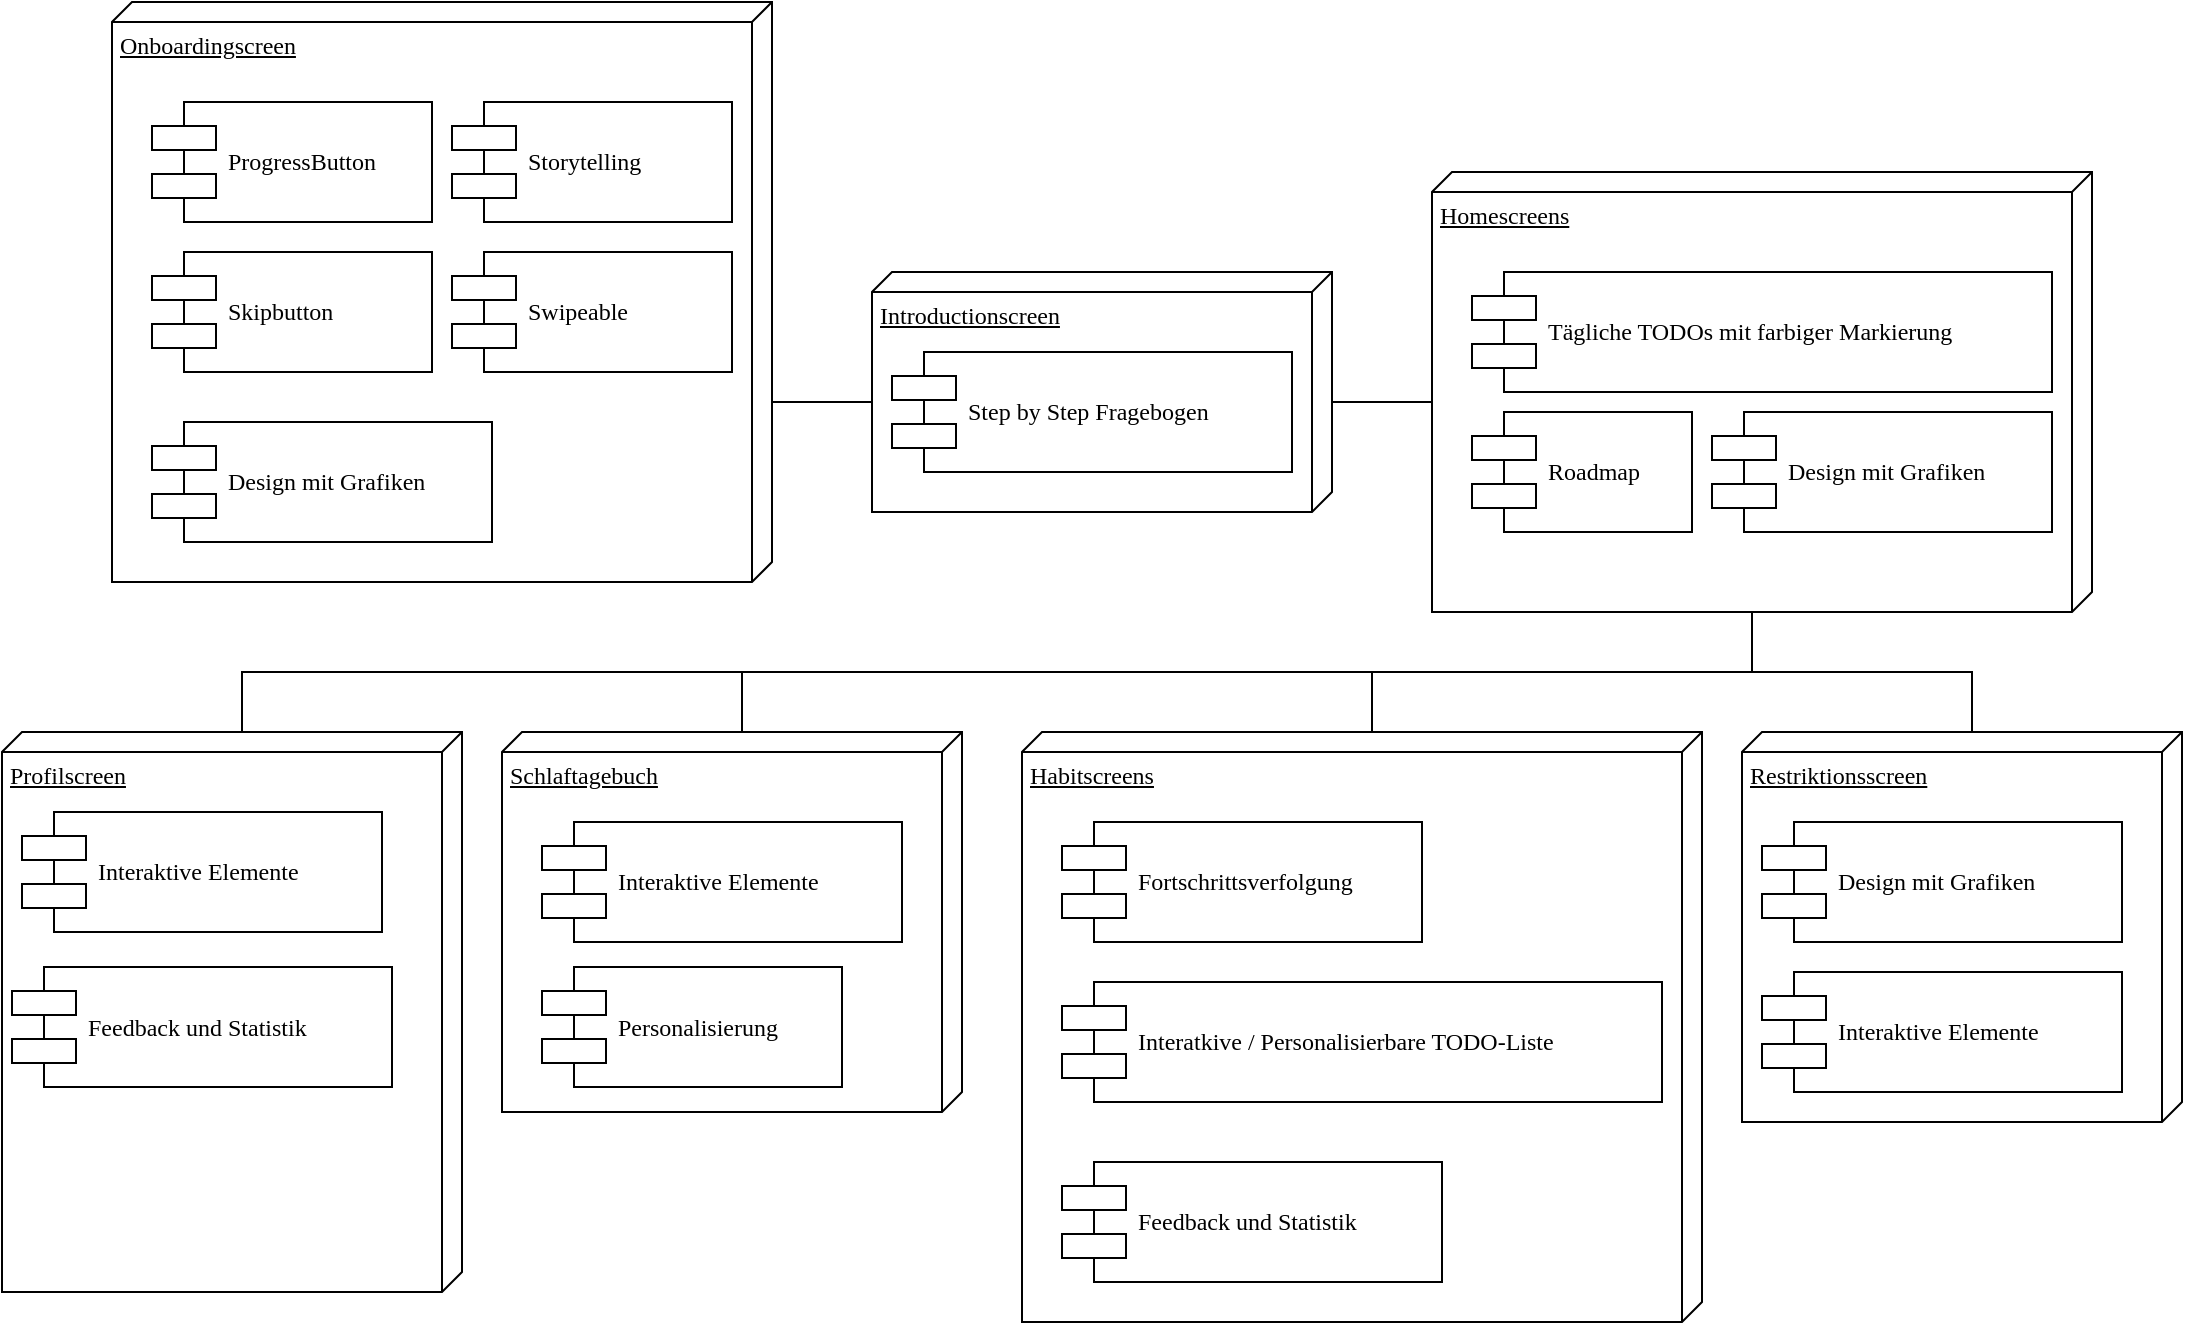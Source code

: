 <mxfile version="20.8.3" type="github">
  <diagram name="Page-1" id="5f0bae14-7c28-e335-631c-24af17079c00">
    <mxGraphModel dx="1548" dy="851" grid="1" gridSize="10" guides="1" tooltips="1" connect="1" arrows="1" fold="1" page="1" pageScale="1" pageWidth="1100" pageHeight="850" background="none" math="0" shadow="0">
      <root>
        <mxCell id="0" />
        <mxCell id="1" parent="0" />
        <mxCell id="39150e848f15840c-1" value="Onboardingscreen" style="verticalAlign=top;align=left;spacingTop=8;spacingLeft=2;spacingRight=12;shape=cube;size=10;direction=south;fontStyle=4;html=1;rounded=0;shadow=0;comic=0;labelBackgroundColor=none;strokeWidth=1;fontFamily=Verdana;fontSize=12" parent="1" vertex="1">
          <mxGeometry x="60" y="15" width="330" height="290" as="geometry" />
        </mxCell>
        <mxCell id="39150e848f15840c-2" value="Homescreens" style="verticalAlign=top;align=left;spacingTop=8;spacingLeft=2;spacingRight=12;shape=cube;size=10;direction=south;fontStyle=4;html=1;rounded=0;shadow=0;comic=0;labelBackgroundColor=none;strokeWidth=1;fontFamily=Verdana;fontSize=12" parent="1" vertex="1">
          <mxGeometry x="720" y="100" width="330" height="220" as="geometry" />
        </mxCell>
        <mxCell id="39150e848f15840c-3" value="Introductionscreen" style="verticalAlign=top;align=left;spacingTop=8;spacingLeft=2;spacingRight=12;shape=cube;size=10;direction=south;fontStyle=4;html=1;rounded=0;shadow=0;comic=0;labelBackgroundColor=none;strokeWidth=1;fontFamily=Verdana;fontSize=12" parent="1" vertex="1">
          <mxGeometry x="440" y="150" width="230" height="120" as="geometry" />
        </mxCell>
        <mxCell id="39150e848f15840c-7" value="Tägliche TODOs mit farbiger Markierung" style="shape=component;align=left;spacingLeft=36;rounded=0;shadow=0;comic=0;labelBackgroundColor=none;strokeWidth=1;fontFamily=Verdana;fontSize=12;html=1;" parent="1" vertex="1">
          <mxGeometry x="740" y="150" width="290" height="60" as="geometry" />
        </mxCell>
        <mxCell id="39150e848f15840c-10" value="ProgressButton" style="shape=component;align=left;spacingLeft=36;rounded=0;shadow=0;comic=0;labelBackgroundColor=none;strokeWidth=1;fontFamily=Verdana;fontSize=12;html=1;" parent="1" vertex="1">
          <mxGeometry x="80" y="65" width="140" height="60" as="geometry" />
        </mxCell>
        <mxCell id="39150e848f15840c-17" style="edgeStyle=orthogonalEdgeStyle;rounded=0;html=1;labelBackgroundColor=none;startArrow=none;startFill=0;startSize=8;endArrow=none;endFill=0;endSize=16;fontFamily=Verdana;fontSize=12;entryX=0;entryY=0;entryDx=115;entryDy=330;entryPerimeter=0;" parent="1" source="39150e848f15840c-3" target="39150e848f15840c-2" edge="1">
          <mxGeometry relative="1" as="geometry">
            <Array as="points">
              <mxPoint x="640" y="215" />
              <mxPoint x="640" y="215" />
            </Array>
            <mxPoint x="645" y="10" as="targetPoint" />
          </mxGeometry>
        </mxCell>
        <mxCell id="39150e848f15840c-18" style="edgeStyle=orthogonalEdgeStyle;rounded=0;html=1;labelBackgroundColor=none;startArrow=none;startFill=0;startSize=8;endArrow=none;endFill=0;endSize=16;fontFamily=Verdana;fontSize=12;exitX=0;exitY=0;exitDx=65;exitDy=230;exitPerimeter=0;" parent="1" source="39150e848f15840c-3" target="39150e848f15840c-1" edge="1">
          <mxGeometry relative="1" as="geometry">
            <Array as="points">
              <mxPoint x="340" y="215" />
              <mxPoint x="340" y="215" />
            </Array>
            <mxPoint x="320" y="-55" as="sourcePoint" />
          </mxGeometry>
        </mxCell>
        <mxCell id="GZp-4GX_bm0-hnHdVh08-3" value="Skipbutton" style="shape=component;align=left;spacingLeft=36;rounded=0;shadow=0;comic=0;labelBackgroundColor=none;strokeWidth=1;fontFamily=Verdana;fontSize=12;html=1;" vertex="1" parent="1">
          <mxGeometry x="80" y="140" width="140" height="60" as="geometry" />
        </mxCell>
        <mxCell id="GZp-4GX_bm0-hnHdVh08-4" value="Swipeable" style="shape=component;align=left;spacingLeft=36;rounded=0;shadow=0;comic=0;labelBackgroundColor=none;strokeWidth=1;fontFamily=Verdana;fontSize=12;html=1;" vertex="1" parent="1">
          <mxGeometry x="230" y="140" width="140" height="60" as="geometry" />
        </mxCell>
        <mxCell id="GZp-4GX_bm0-hnHdVh08-5" value="Storytelling" style="shape=component;align=left;spacingLeft=36;rounded=0;shadow=0;comic=0;labelBackgroundColor=none;strokeWidth=1;fontFamily=Verdana;fontSize=12;html=1;" vertex="1" parent="1">
          <mxGeometry x="230" y="65" width="140" height="60" as="geometry" />
        </mxCell>
        <mxCell id="GZp-4GX_bm0-hnHdVh08-6" value="Step by Step Fragebogen" style="shape=component;align=left;spacingLeft=36;rounded=0;shadow=0;comic=0;labelBackgroundColor=none;strokeWidth=1;fontFamily=Verdana;fontSize=12;html=1;" vertex="1" parent="1">
          <mxGeometry x="450" y="190" width="200" height="60" as="geometry" />
        </mxCell>
        <mxCell id="GZp-4GX_bm0-hnHdVh08-7" value="Roadmap" style="shape=component;align=left;spacingLeft=36;rounded=0;shadow=0;comic=0;labelBackgroundColor=none;strokeWidth=1;fontFamily=Verdana;fontSize=12;html=1;" vertex="1" parent="1">
          <mxGeometry x="740" y="220" width="110" height="60" as="geometry" />
        </mxCell>
        <mxCell id="GZp-4GX_bm0-hnHdVh08-10" value="Habitscreens" style="verticalAlign=top;align=left;spacingTop=8;spacingLeft=2;spacingRight=12;shape=cube;size=10;direction=south;fontStyle=4;html=1;rounded=0;shadow=0;comic=0;labelBackgroundColor=none;strokeWidth=1;fontFamily=Verdana;fontSize=12" vertex="1" parent="1">
          <mxGeometry x="515" y="380" width="340" height="295" as="geometry" />
        </mxCell>
        <mxCell id="GZp-4GX_bm0-hnHdVh08-11" value="Fortschrittsverfolgung" style="shape=component;align=left;spacingLeft=36;rounded=0;shadow=0;comic=0;labelBackgroundColor=none;strokeWidth=1;fontFamily=Verdana;fontSize=12;html=1;" vertex="1" parent="1">
          <mxGeometry x="535" y="425" width="180" height="60" as="geometry" />
        </mxCell>
        <mxCell id="GZp-4GX_bm0-hnHdVh08-12" value="Interatkive / Personalisierbare TODO-Liste" style="shape=component;align=left;spacingLeft=36;rounded=0;shadow=0;comic=0;labelBackgroundColor=none;strokeWidth=1;fontFamily=Verdana;fontSize=12;html=1;" vertex="1" parent="1">
          <mxGeometry x="535" y="505" width="300" height="60" as="geometry" />
        </mxCell>
        <mxCell id="GZp-4GX_bm0-hnHdVh08-13" value="Feedback und Statistik" style="shape=component;align=left;spacingLeft=36;rounded=0;shadow=0;comic=0;labelBackgroundColor=none;strokeWidth=1;fontFamily=Verdana;fontSize=12;html=1;" vertex="1" parent="1">
          <mxGeometry x="535" y="595" width="190" height="60" as="geometry" />
        </mxCell>
        <mxCell id="GZp-4GX_bm0-hnHdVh08-14" style="edgeStyle=orthogonalEdgeStyle;rounded=0;html=1;labelBackgroundColor=none;startArrow=none;startFill=0;startSize=8;endArrow=none;endFill=0;endSize=16;fontFamily=Verdana;fontSize=12;exitX=0;exitY=0;exitDx=220;exitDy=170;exitPerimeter=0;entryX=0;entryY=0;entryDx=0;entryDy=165;entryPerimeter=0;" edge="1" parent="1" source="39150e848f15840c-2" target="GZp-4GX_bm0-hnHdVh08-10">
          <mxGeometry relative="1" as="geometry">
            <Array as="points">
              <mxPoint x="880" y="350" />
              <mxPoint x="690" y="350" />
            </Array>
            <mxPoint x="800" y="244.999" as="sourcePoint" />
            <mxPoint x="685.0" y="370.0" as="targetPoint" />
          </mxGeometry>
        </mxCell>
        <mxCell id="GZp-4GX_bm0-hnHdVh08-15" value="Design mit Grafiken" style="shape=component;align=left;spacingLeft=36;rounded=0;shadow=0;comic=0;labelBackgroundColor=none;strokeWidth=1;fontFamily=Verdana;fontSize=12;html=1;" vertex="1" parent="1">
          <mxGeometry x="860" y="220" width="170" height="60" as="geometry" />
        </mxCell>
        <mxCell id="GZp-4GX_bm0-hnHdVh08-16" value="Design mit Grafiken" style="shape=component;align=left;spacingLeft=36;rounded=0;shadow=0;comic=0;labelBackgroundColor=none;strokeWidth=1;fontFamily=Verdana;fontSize=12;html=1;" vertex="1" parent="1">
          <mxGeometry x="80" y="225" width="170" height="60" as="geometry" />
        </mxCell>
        <mxCell id="GZp-4GX_bm0-hnHdVh08-17" value="Schlaftagebuch" style="verticalAlign=top;align=left;spacingTop=8;spacingLeft=2;spacingRight=12;shape=cube;size=10;direction=south;fontStyle=4;html=1;rounded=0;shadow=0;comic=0;labelBackgroundColor=none;strokeWidth=1;fontFamily=Verdana;fontSize=12" vertex="1" parent="1">
          <mxGeometry x="255" y="380" width="230" height="190" as="geometry" />
        </mxCell>
        <mxCell id="GZp-4GX_bm0-hnHdVh08-18" value="Interaktive Elemente" style="shape=component;align=left;spacingLeft=36;rounded=0;shadow=0;comic=0;labelBackgroundColor=none;strokeWidth=1;fontFamily=Verdana;fontSize=12;html=1;" vertex="1" parent="1">
          <mxGeometry x="275" y="425" width="180" height="60" as="geometry" />
        </mxCell>
        <mxCell id="GZp-4GX_bm0-hnHdVh08-21" value="Restriktionsscreen" style="verticalAlign=top;align=left;spacingTop=8;spacingLeft=2;spacingRight=12;shape=cube;size=10;direction=south;fontStyle=4;html=1;rounded=0;shadow=0;comic=0;labelBackgroundColor=none;strokeWidth=1;fontFamily=Verdana;fontSize=12" vertex="1" parent="1">
          <mxGeometry x="875" y="380" width="220" height="195" as="geometry" />
        </mxCell>
        <mxCell id="GZp-4GX_bm0-hnHdVh08-22" value="Design mit Grafiken" style="shape=component;align=left;spacingLeft=36;rounded=0;shadow=0;comic=0;labelBackgroundColor=none;strokeWidth=1;fontFamily=Verdana;fontSize=12;html=1;" vertex="1" parent="1">
          <mxGeometry x="885" y="425" width="180" height="60" as="geometry" />
        </mxCell>
        <mxCell id="GZp-4GX_bm0-hnHdVh08-24" value="Interaktive Elemente" style="shape=component;align=left;spacingLeft=36;rounded=0;shadow=0;comic=0;labelBackgroundColor=none;strokeWidth=1;fontFamily=Verdana;fontSize=12;html=1;" vertex="1" parent="1">
          <mxGeometry x="885" y="500" width="180" height="60" as="geometry" />
        </mxCell>
        <mxCell id="GZp-4GX_bm0-hnHdVh08-25" value="Profilscreen" style="verticalAlign=top;align=left;spacingTop=8;spacingLeft=2;spacingRight=12;shape=cube;size=10;direction=south;fontStyle=4;html=1;rounded=0;shadow=0;comic=0;labelBackgroundColor=none;strokeWidth=1;fontFamily=Verdana;fontSize=12" vertex="1" parent="1">
          <mxGeometry x="5" y="380" width="230" height="280" as="geometry" />
        </mxCell>
        <mxCell id="GZp-4GX_bm0-hnHdVh08-26" value="Interaktive Elemente" style="shape=component;align=left;spacingLeft=36;rounded=0;shadow=0;comic=0;labelBackgroundColor=none;strokeWidth=1;fontFamily=Verdana;fontSize=12;html=1;" vertex="1" parent="1">
          <mxGeometry x="15" y="420" width="180" height="60" as="geometry" />
        </mxCell>
        <mxCell id="GZp-4GX_bm0-hnHdVh08-27" value="Feedback und Statistik" style="shape=component;align=left;spacingLeft=36;rounded=0;shadow=0;comic=0;labelBackgroundColor=none;strokeWidth=1;fontFamily=Verdana;fontSize=12;html=1;" vertex="1" parent="1">
          <mxGeometry x="10" y="497.5" width="190" height="60" as="geometry" />
        </mxCell>
        <mxCell id="GZp-4GX_bm0-hnHdVh08-28" value="Personalisierung" style="shape=component;align=left;spacingLeft=36;rounded=0;shadow=0;comic=0;labelBackgroundColor=none;strokeWidth=1;fontFamily=Verdana;fontSize=12;html=1;" vertex="1" parent="1">
          <mxGeometry x="275" y="497.5" width="150" height="60" as="geometry" />
        </mxCell>
        <mxCell id="GZp-4GX_bm0-hnHdVh08-31" style="edgeStyle=orthogonalEdgeStyle;rounded=0;html=1;labelBackgroundColor=none;startArrow=none;startFill=0;startSize=8;endArrow=none;endFill=0;endSize=16;fontFamily=Verdana;fontSize=12;exitX=0;exitY=0;exitDx=220;exitDy=170;exitPerimeter=0;entryX=0;entryY=0;entryDx=0;entryDy=110;entryPerimeter=0;" edge="1" parent="1" target="GZp-4GX_bm0-hnHdVh08-17">
          <mxGeometry relative="1" as="geometry">
            <Array as="points">
              <mxPoint x="880" y="320" />
              <mxPoint x="880" y="350" />
              <mxPoint x="375" y="350" />
            </Array>
            <mxPoint x="850.0" y="320" as="sourcePoint" />
            <mxPoint x="660" y="380" as="targetPoint" />
          </mxGeometry>
        </mxCell>
        <mxCell id="GZp-4GX_bm0-hnHdVh08-32" style="edgeStyle=orthogonalEdgeStyle;rounded=0;html=1;labelBackgroundColor=none;startArrow=none;startFill=0;startSize=8;endArrow=none;endFill=0;endSize=16;fontFamily=Verdana;fontSize=12;exitX=0;exitY=0;exitDx=220;exitDy=170;exitPerimeter=0;entryX=0;entryY=0;entryDx=0;entryDy=110;entryPerimeter=0;" edge="1" parent="1" target="GZp-4GX_bm0-hnHdVh08-25">
          <mxGeometry relative="1" as="geometry">
            <Array as="points">
              <mxPoint x="880" y="320" />
              <mxPoint x="880" y="350" />
              <mxPoint x="125" y="350" />
            </Array>
            <mxPoint x="915.0" y="320" as="sourcePoint" />
            <mxPoint x="725" y="380" as="targetPoint" />
          </mxGeometry>
        </mxCell>
        <mxCell id="GZp-4GX_bm0-hnHdVh08-33" style="edgeStyle=orthogonalEdgeStyle;rounded=0;html=1;labelBackgroundColor=none;startArrow=none;startFill=0;startSize=8;endArrow=none;endFill=0;endSize=16;fontFamily=Verdana;fontSize=12;entryX=0;entryY=0;entryDx=0;entryDy=105;entryPerimeter=0;" edge="1" parent="1" target="GZp-4GX_bm0-hnHdVh08-21">
          <mxGeometry relative="1" as="geometry">
            <Array as="points">
              <mxPoint x="880" y="350" />
              <mxPoint x="990" y="350" />
            </Array>
            <mxPoint x="880" y="320" as="sourcePoint" />
            <mxPoint x="720" y="410" as="targetPoint" />
          </mxGeometry>
        </mxCell>
      </root>
    </mxGraphModel>
  </diagram>
</mxfile>
